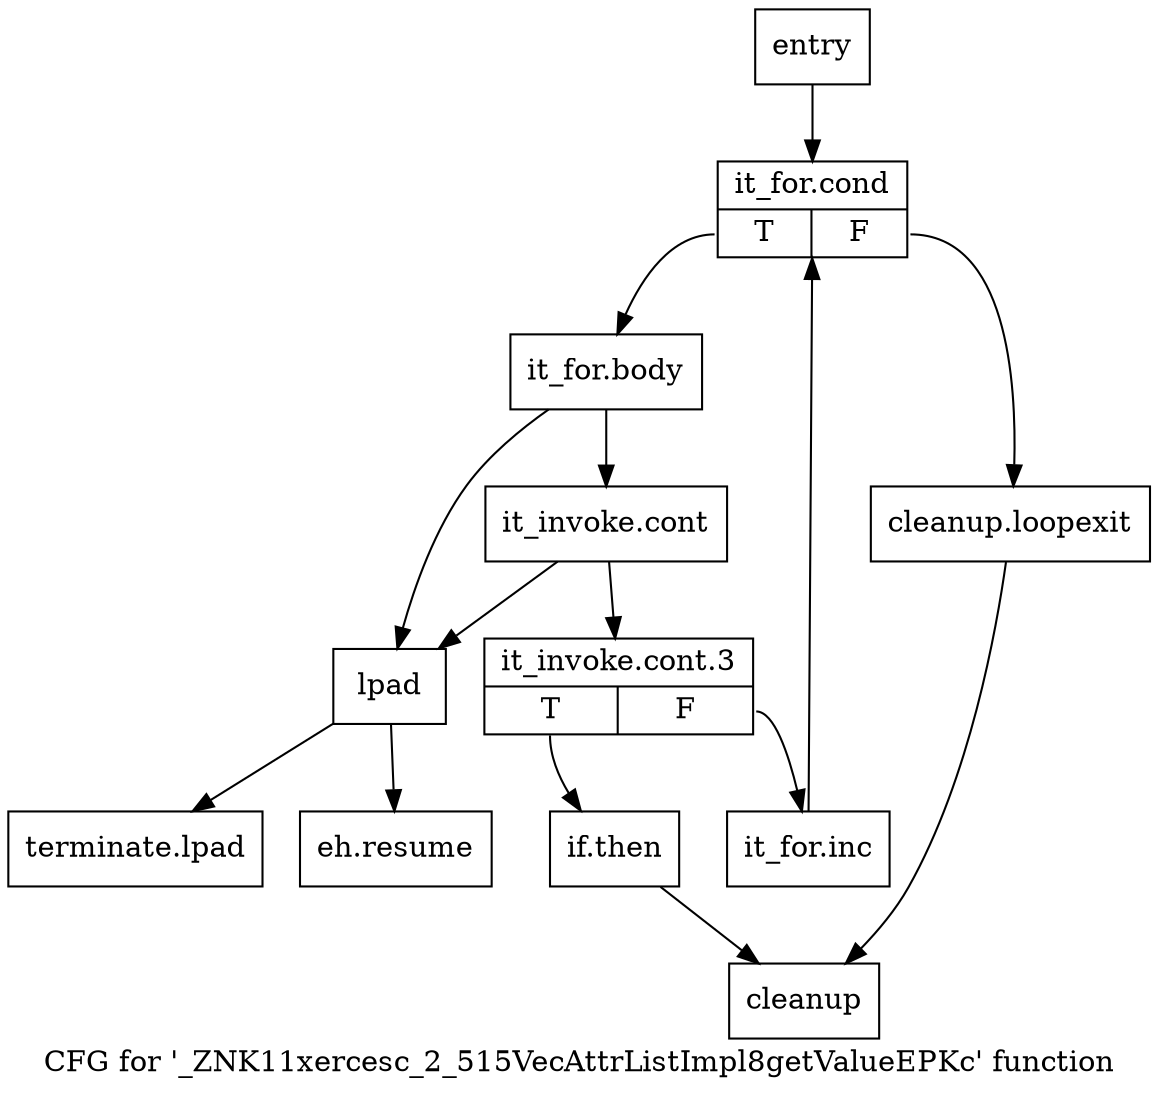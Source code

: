 digraph "CFG for '_ZNK11xercesc_2_515VecAttrListImpl8getValueEPKc' function" {
	label="CFG for '_ZNK11xercesc_2_515VecAttrListImpl8getValueEPKc' function";

	Node0x4e9ee90 [shape=record,label="{entry}"];
	Node0x4e9ee90 -> Node0x4e9eee0;
	Node0x4e9eee0 [shape=record,label="{it_for.cond|{<s0>T|<s1>F}}"];
	Node0x4e9eee0:s0 -> Node0x4e9ef30;
	Node0x4e9eee0:s1 -> Node0x4e9f110;
	Node0x4e9ef30 [shape=record,label="{it_for.body}"];
	Node0x4e9ef30 -> Node0x4e9ef80;
	Node0x4e9ef30 -> Node0x4e9f070;
	Node0x4e9ef80 [shape=record,label="{it_invoke.cont}"];
	Node0x4e9ef80 -> Node0x4e9efd0;
	Node0x4e9ef80 -> Node0x4e9f070;
	Node0x4e9efd0 [shape=record,label="{it_invoke.cont.3|{<s0>T|<s1>F}}"];
	Node0x4e9efd0:s0 -> Node0x4e9f020;
	Node0x4e9efd0:s1 -> Node0x4e9f0c0;
	Node0x4e9f020 [shape=record,label="{if.then}"];
	Node0x4e9f020 -> Node0x4e9f160;
	Node0x4e9f070 [shape=record,label="{lpad}"];
	Node0x4e9f070 -> Node0x4e9f1b0;
	Node0x4e9f070 -> Node0x4e9f200;
	Node0x4e9f0c0 [shape=record,label="{it_for.inc}"];
	Node0x4e9f0c0 -> Node0x4e9eee0;
	Node0x4e9f110 [shape=record,label="{cleanup.loopexit}"];
	Node0x4e9f110 -> Node0x4e9f160;
	Node0x4e9f160 [shape=record,label="{cleanup}"];
	Node0x4e9f1b0 [shape=record,label="{eh.resume}"];
	Node0x4e9f200 [shape=record,label="{terminate.lpad}"];
}
